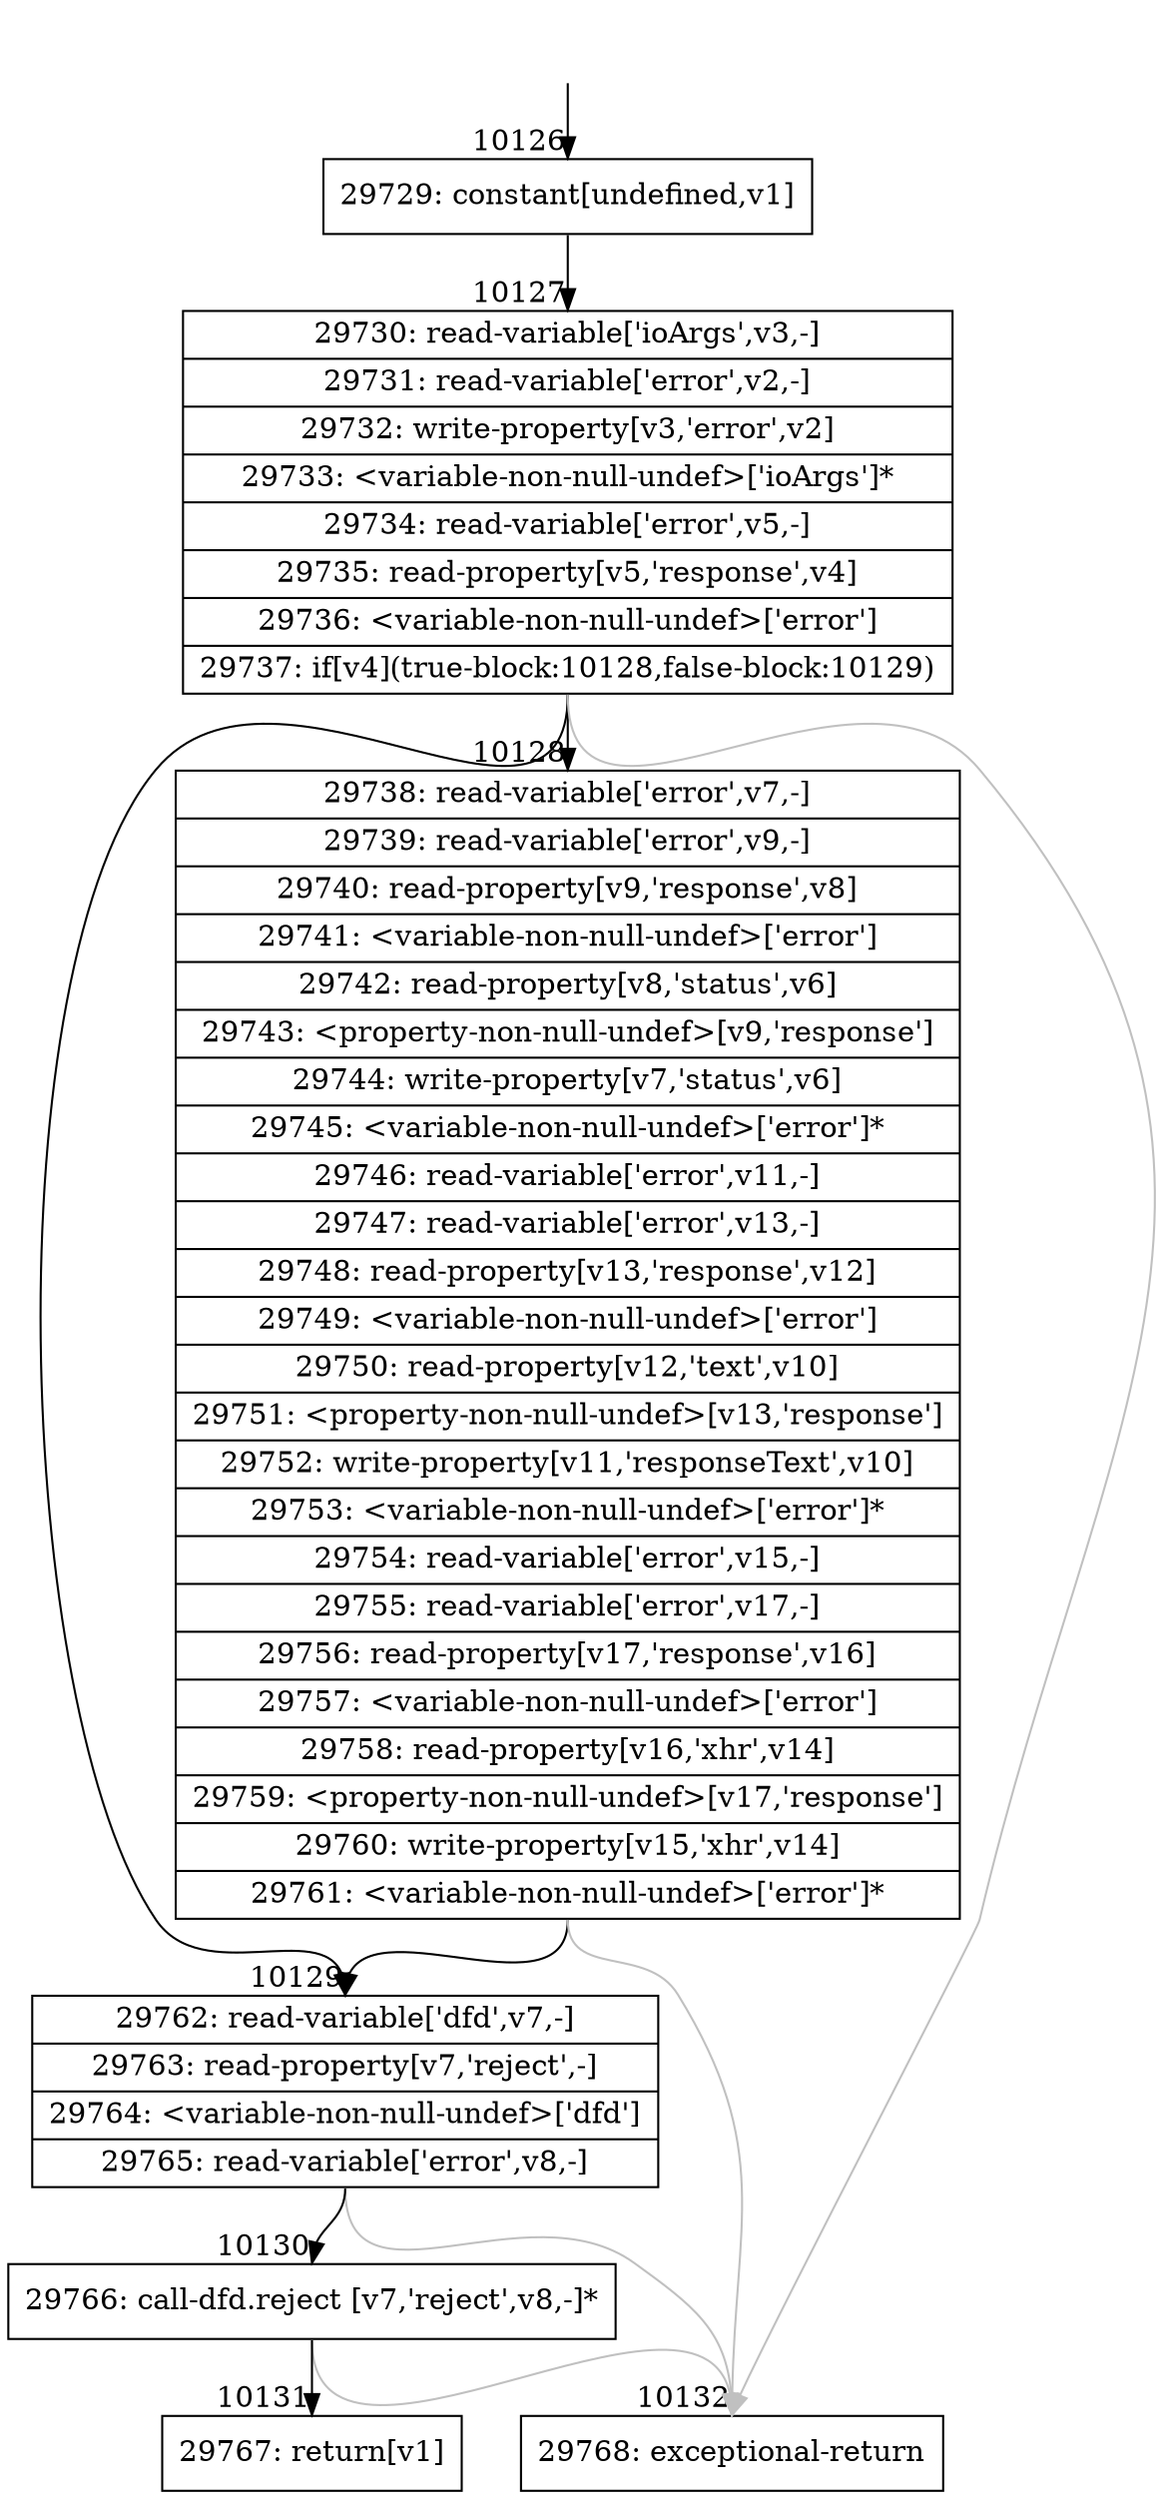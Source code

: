 digraph {
rankdir="TD"
BB_entry722[shape=none,label=""];
BB_entry722 -> BB10126 [tailport=s, headport=n, headlabel="    10126"]
BB10126 [shape=record label="{29729: constant[undefined,v1]}" ] 
BB10126 -> BB10127 [tailport=s, headport=n, headlabel="      10127"]
BB10127 [shape=record label="{29730: read-variable['ioArgs',v3,-]|29731: read-variable['error',v2,-]|29732: write-property[v3,'error',v2]|29733: \<variable-non-null-undef\>['ioArgs']*|29734: read-variable['error',v5,-]|29735: read-property[v5,'response',v4]|29736: \<variable-non-null-undef\>['error']|29737: if[v4](true-block:10128,false-block:10129)}" ] 
BB10127 -> BB10128 [tailport=s, headport=n, headlabel="      10128"]
BB10127 -> BB10129 [tailport=s, headport=n, headlabel="      10129"]
BB10127 -> BB10132 [tailport=s, headport=n, color=gray, headlabel="      10132"]
BB10128 [shape=record label="{29738: read-variable['error',v7,-]|29739: read-variable['error',v9,-]|29740: read-property[v9,'response',v8]|29741: \<variable-non-null-undef\>['error']|29742: read-property[v8,'status',v6]|29743: \<property-non-null-undef\>[v9,'response']|29744: write-property[v7,'status',v6]|29745: \<variable-non-null-undef\>['error']*|29746: read-variable['error',v11,-]|29747: read-variable['error',v13,-]|29748: read-property[v13,'response',v12]|29749: \<variable-non-null-undef\>['error']|29750: read-property[v12,'text',v10]|29751: \<property-non-null-undef\>[v13,'response']|29752: write-property[v11,'responseText',v10]|29753: \<variable-non-null-undef\>['error']*|29754: read-variable['error',v15,-]|29755: read-variable['error',v17,-]|29756: read-property[v17,'response',v16]|29757: \<variable-non-null-undef\>['error']|29758: read-property[v16,'xhr',v14]|29759: \<property-non-null-undef\>[v17,'response']|29760: write-property[v15,'xhr',v14]|29761: \<variable-non-null-undef\>['error']*}" ] 
BB10128 -> BB10129 [tailport=s, headport=n]
BB10128 -> BB10132 [tailport=s, headport=n, color=gray]
BB10129 [shape=record label="{29762: read-variable['dfd',v7,-]|29763: read-property[v7,'reject',-]|29764: \<variable-non-null-undef\>['dfd']|29765: read-variable['error',v8,-]}" ] 
BB10129 -> BB10130 [tailport=s, headport=n, headlabel="      10130"]
BB10129 -> BB10132 [tailport=s, headport=n, color=gray]
BB10130 [shape=record label="{29766: call-dfd.reject [v7,'reject',v8,-]*}" ] 
BB10130 -> BB10131 [tailport=s, headport=n, headlabel="      10131"]
BB10130 -> BB10132 [tailport=s, headport=n, color=gray]
BB10131 [shape=record label="{29767: return[v1]}" ] 
BB10132 [shape=record label="{29768: exceptional-return}" ] 
//#$~ 14228
}
